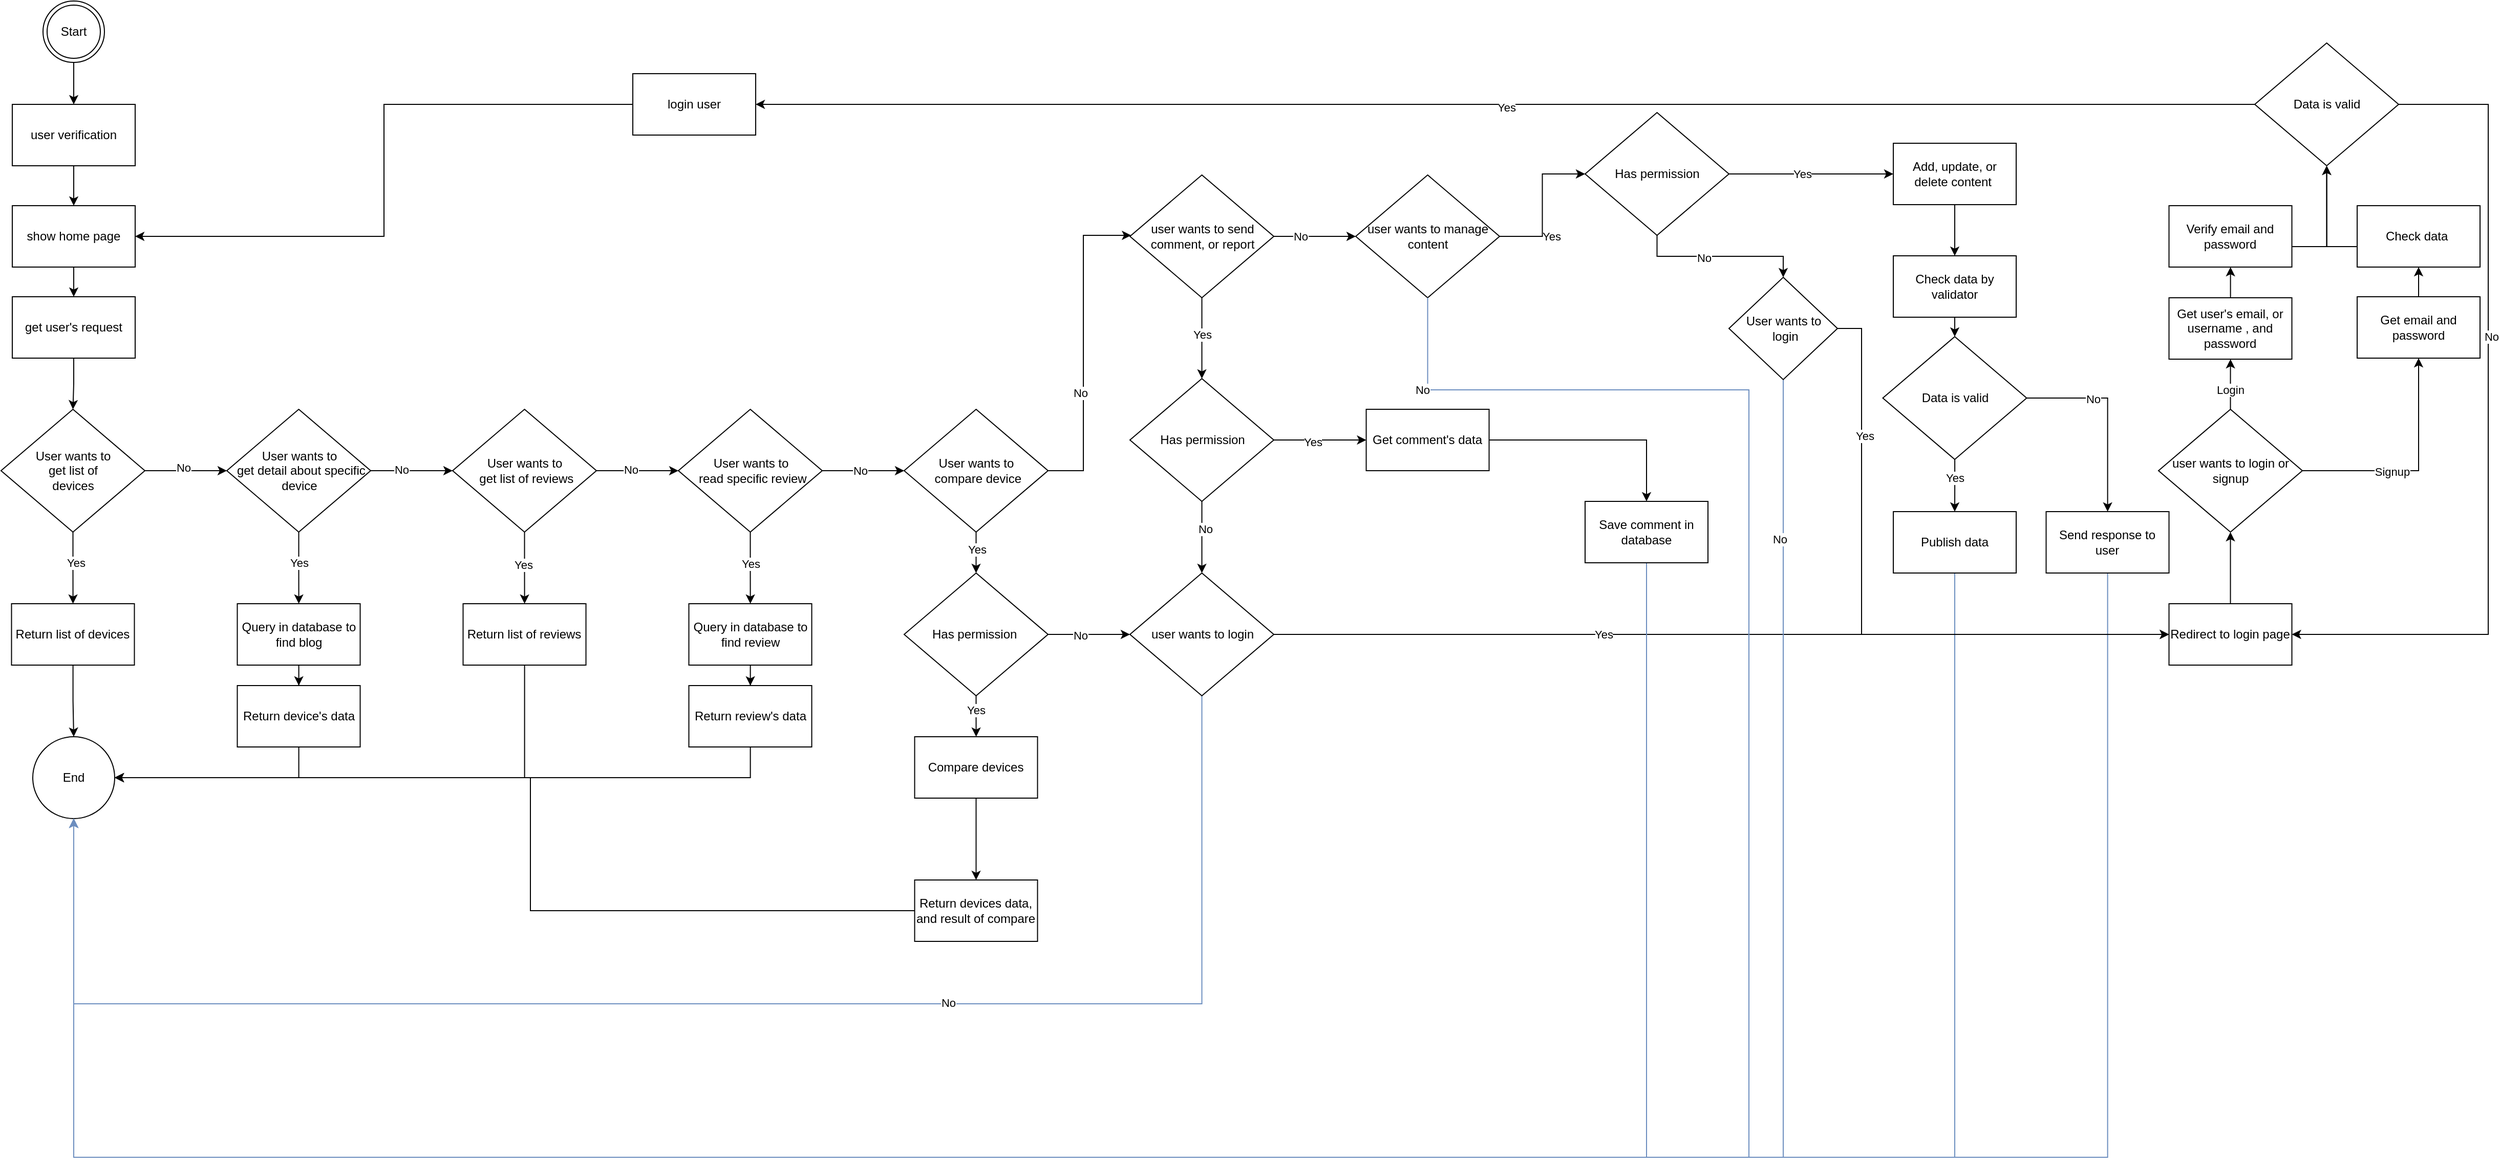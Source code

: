 <mxfile version="24.8.6">
  <diagram id="C5RBs43oDa-KdzZeNtuy" name="Page-1">
    <mxGraphModel dx="1313" dy="663" grid="1" gridSize="10" guides="1" tooltips="1" connect="1" arrows="1" fold="1" page="1" pageScale="1" pageWidth="827" pageHeight="1169" math="0" shadow="0">
      <root>
        <mxCell id="WIyWlLk6GJQsqaUBKTNV-0" />
        <mxCell id="WIyWlLk6GJQsqaUBKTNV-1" parent="WIyWlLk6GJQsqaUBKTNV-0" />
        <mxCell id="RUBS9IUcs-Wi7rJqknGV-4" value="" style="edgeStyle=orthogonalEdgeStyle;rounded=0;orthogonalLoop=1;jettySize=auto;html=1;" parent="WIyWlLk6GJQsqaUBKTNV-1" source="RUBS9IUcs-Wi7rJqknGV-2" target="RUBS9IUcs-Wi7rJqknGV-3" edge="1">
          <mxGeometry relative="1" as="geometry" />
        </mxCell>
        <mxCell id="RUBS9IUcs-Wi7rJqknGV-2" value="Start" style="ellipse;shape=doubleEllipse;html=1;dashed=0;whiteSpace=wrap;aspect=fixed;" parent="WIyWlLk6GJQsqaUBKTNV-1" vertex="1">
          <mxGeometry x="54" y="10" width="60" height="60" as="geometry" />
        </mxCell>
        <mxCell id="4fwQTI38E1IYwodKenYu-1" value="" style="edgeStyle=orthogonalEdgeStyle;rounded=0;orthogonalLoop=1;jettySize=auto;html=1;" parent="WIyWlLk6GJQsqaUBKTNV-1" source="RUBS9IUcs-Wi7rJqknGV-3" target="4fwQTI38E1IYwodKenYu-0" edge="1">
          <mxGeometry relative="1" as="geometry" />
        </mxCell>
        <mxCell id="RUBS9IUcs-Wi7rJqknGV-3" value="&lt;div style=&quot;text-align: left;&quot;&gt;&lt;span style=&quot;background-color: initial;&quot;&gt;user verification&lt;/span&gt;&lt;/div&gt;" style="whiteSpace=wrap;html=1;dashed=0;" parent="WIyWlLk6GJQsqaUBKTNV-1" vertex="1">
          <mxGeometry x="24" y="111" width="120" height="60" as="geometry" />
        </mxCell>
        <mxCell id="RUBS9IUcs-Wi7rJqknGV-20" value="" style="edgeStyle=orthogonalEdgeStyle;rounded=0;orthogonalLoop=1;jettySize=auto;html=1;" parent="WIyWlLk6GJQsqaUBKTNV-1" source="RUBS9IUcs-Wi7rJqknGV-7" target="RUBS9IUcs-Wi7rJqknGV-11" edge="1">
          <mxGeometry relative="1" as="geometry" />
        </mxCell>
        <mxCell id="RUBS9IUcs-Wi7rJqknGV-7" value="get user&#39;s request" style="whiteSpace=wrap;html=1;dashed=0;" parent="WIyWlLk6GJQsqaUBKTNV-1" vertex="1">
          <mxGeometry x="24" y="299" width="120" height="60" as="geometry" />
        </mxCell>
        <mxCell id="RUBS9IUcs-Wi7rJqknGV-15" value="" style="edgeStyle=orthogonalEdgeStyle;rounded=0;orthogonalLoop=1;jettySize=auto;html=1;" parent="WIyWlLk6GJQsqaUBKTNV-1" source="RUBS9IUcs-Wi7rJqknGV-11" target="RUBS9IUcs-Wi7rJqknGV-14" edge="1">
          <mxGeometry relative="1" as="geometry" />
        </mxCell>
        <mxCell id="RUBS9IUcs-Wi7rJqknGV-29" value="Yes" style="edgeLabel;html=1;align=center;verticalAlign=middle;resizable=0;points=[];" parent="RUBS9IUcs-Wi7rJqknGV-15" vertex="1" connectable="0">
          <mxGeometry x="-0.152" y="2" relative="1" as="geometry">
            <mxPoint as="offset" />
          </mxGeometry>
        </mxCell>
        <mxCell id="RUBS9IUcs-Wi7rJqknGV-36" value="" style="edgeStyle=orthogonalEdgeStyle;rounded=0;orthogonalLoop=1;jettySize=auto;html=1;" parent="WIyWlLk6GJQsqaUBKTNV-1" source="RUBS9IUcs-Wi7rJqknGV-11" target="RUBS9IUcs-Wi7rJqknGV-35" edge="1">
          <mxGeometry relative="1" as="geometry" />
        </mxCell>
        <mxCell id="RUBS9IUcs-Wi7rJqknGV-39" value="No" style="edgeLabel;html=1;align=center;verticalAlign=middle;resizable=0;points=[];" parent="RUBS9IUcs-Wi7rJqknGV-36" vertex="1" connectable="0">
          <mxGeometry x="-0.092" y="3" relative="1" as="geometry">
            <mxPoint x="1" as="offset" />
          </mxGeometry>
        </mxCell>
        <mxCell id="RUBS9IUcs-Wi7rJqknGV-11" value="&lt;font style=&quot;font-size: 12px;&quot;&gt;User wants&amp;nbsp;&lt;/font&gt;&lt;span style=&quot;background-color: initial;&quot;&gt;to&lt;/span&gt;&lt;div&gt;&lt;div&gt;&lt;font style=&quot;font-size: 12px;&quot;&gt;&amp;nbsp;get list of&amp;nbsp;&lt;/font&gt;&lt;/div&gt;&lt;div&gt;&lt;font style=&quot;font-size: 12px;&quot;&gt;devices&lt;/font&gt;&lt;/div&gt;&lt;/div&gt;" style="rhombus;whiteSpace=wrap;html=1;dashed=0;" parent="WIyWlLk6GJQsqaUBKTNV-1" vertex="1">
          <mxGeometry x="13" y="409" width="140.5" height="120" as="geometry" />
        </mxCell>
        <mxCell id="RUBS9IUcs-Wi7rJqknGV-22" value="" style="edgeStyle=orthogonalEdgeStyle;rounded=0;orthogonalLoop=1;jettySize=auto;html=1;" parent="WIyWlLk6GJQsqaUBKTNV-1" source="RUBS9IUcs-Wi7rJqknGV-14" target="RUBS9IUcs-Wi7rJqknGV-21" edge="1">
          <mxGeometry relative="1" as="geometry" />
        </mxCell>
        <mxCell id="RUBS9IUcs-Wi7rJqknGV-14" value="Return list of devices" style="whiteSpace=wrap;html=1;dashed=0;" parent="WIyWlLk6GJQsqaUBKTNV-1" vertex="1">
          <mxGeometry x="23.25" y="599" width="120" height="60" as="geometry" />
        </mxCell>
        <mxCell id="RUBS9IUcs-Wi7rJqknGV-21" value="End" style="ellipse;whiteSpace=wrap;html=1;fillStyle=auto;perimeterSpacing=0;" parent="WIyWlLk6GJQsqaUBKTNV-1" vertex="1">
          <mxGeometry x="44" y="729" width="80" height="80" as="geometry" />
        </mxCell>
        <mxCell id="RUBS9IUcs-Wi7rJqknGV-59" value="" style="edgeStyle=orthogonalEdgeStyle;rounded=0;orthogonalLoop=1;jettySize=auto;html=1;" parent="WIyWlLk6GJQsqaUBKTNV-1" source="RUBS9IUcs-Wi7rJqknGV-35" target="RUBS9IUcs-Wi7rJqknGV-58" edge="1">
          <mxGeometry relative="1" as="geometry" />
        </mxCell>
        <mxCell id="RUBS9IUcs-Wi7rJqknGV-60" value="Yes" style="edgeLabel;html=1;align=center;verticalAlign=middle;resizable=0;points=[];" parent="RUBS9IUcs-Wi7rJqknGV-59" vertex="1" connectable="0">
          <mxGeometry x="0.078" y="3" relative="1" as="geometry">
            <mxPoint x="-3" y="-8" as="offset" />
          </mxGeometry>
        </mxCell>
        <mxCell id="RUBS9IUcs-Wi7rJqknGV-104" value="" style="edgeStyle=orthogonalEdgeStyle;rounded=0;orthogonalLoop=1;jettySize=auto;html=1;" parent="WIyWlLk6GJQsqaUBKTNV-1" source="RUBS9IUcs-Wi7rJqknGV-35" target="RUBS9IUcs-Wi7rJqknGV-103" edge="1">
          <mxGeometry relative="1" as="geometry" />
        </mxCell>
        <mxCell id="RUBS9IUcs-Wi7rJqknGV-105" value="No" style="edgeLabel;html=1;align=center;verticalAlign=middle;resizable=0;points=[];" parent="RUBS9IUcs-Wi7rJqknGV-104" vertex="1" connectable="0">
          <mxGeometry x="-0.245" y="1" relative="1" as="geometry">
            <mxPoint as="offset" />
          </mxGeometry>
        </mxCell>
        <mxCell id="RUBS9IUcs-Wi7rJqknGV-35" value="&lt;font style=&quot;font-size: 12px;&quot;&gt;User wants&amp;nbsp;&lt;/font&gt;&lt;span style=&quot;background-color: initial;&quot;&gt;to&lt;/span&gt;&lt;div&gt;&lt;div&gt;&lt;font style=&quot;font-size: 12px;&quot;&gt;&amp;nbsp;get detail about specific device&lt;/font&gt;&lt;/div&gt;&lt;/div&gt;" style="rhombus;whiteSpace=wrap;html=1;dashed=0;" parent="WIyWlLk6GJQsqaUBKTNV-1" vertex="1">
          <mxGeometry x="233.5" y="409" width="140.5" height="120" as="geometry" />
        </mxCell>
        <mxCell id="RUBS9IUcs-Wi7rJqknGV-42" style="edgeStyle=orthogonalEdgeStyle;rounded=0;orthogonalLoop=1;jettySize=auto;html=1;entryX=1;entryY=0.5;entryDx=0;entryDy=0;" parent="WIyWlLk6GJQsqaUBKTNV-1" source="RUBS9IUcs-Wi7rJqknGV-40" target="RUBS9IUcs-Wi7rJqknGV-21" edge="1">
          <mxGeometry relative="1" as="geometry">
            <Array as="points">
              <mxPoint x="304.25" y="769" />
            </Array>
          </mxGeometry>
        </mxCell>
        <mxCell id="RUBS9IUcs-Wi7rJqknGV-40" value="Return device&#39;s data" style="whiteSpace=wrap;html=1;dashed=0;" parent="WIyWlLk6GJQsqaUBKTNV-1" vertex="1">
          <mxGeometry x="243.75" y="679" width="120" height="60" as="geometry" />
        </mxCell>
        <mxCell id="RUBS9IUcs-Wi7rJqknGV-61" value="" style="edgeStyle=orthogonalEdgeStyle;rounded=0;orthogonalLoop=1;jettySize=auto;html=1;" parent="WIyWlLk6GJQsqaUBKTNV-1" source="RUBS9IUcs-Wi7rJqknGV-58" target="RUBS9IUcs-Wi7rJqknGV-40" edge="1">
          <mxGeometry relative="1" as="geometry" />
        </mxCell>
        <mxCell id="RUBS9IUcs-Wi7rJqknGV-58" value="Query in database to find blog" style="whiteSpace=wrap;html=1;dashed=0;" parent="WIyWlLk6GJQsqaUBKTNV-1" vertex="1">
          <mxGeometry x="243.75" y="599" width="120" height="60" as="geometry" />
        </mxCell>
        <mxCell id="RUBS9IUcs-Wi7rJqknGV-109" value="" style="edgeStyle=orthogonalEdgeStyle;rounded=0;orthogonalLoop=1;jettySize=auto;html=1;" parent="WIyWlLk6GJQsqaUBKTNV-1" source="RUBS9IUcs-Wi7rJqknGV-103" target="RUBS9IUcs-Wi7rJqknGV-108" edge="1">
          <mxGeometry relative="1" as="geometry" />
        </mxCell>
        <mxCell id="RUBS9IUcs-Wi7rJqknGV-111" value="Yes" style="edgeLabel;html=1;align=center;verticalAlign=middle;resizable=0;points=[];" parent="RUBS9IUcs-Wi7rJqknGV-109" vertex="1" connectable="0">
          <mxGeometry x="-0.089" y="-2" relative="1" as="geometry">
            <mxPoint as="offset" />
          </mxGeometry>
        </mxCell>
        <mxCell id="RUBS9IUcs-Wi7rJqknGV-113" value="" style="edgeStyle=orthogonalEdgeStyle;rounded=0;orthogonalLoop=1;jettySize=auto;html=1;" parent="WIyWlLk6GJQsqaUBKTNV-1" source="RUBS9IUcs-Wi7rJqknGV-103" target="RUBS9IUcs-Wi7rJqknGV-112" edge="1">
          <mxGeometry relative="1" as="geometry" />
        </mxCell>
        <mxCell id="RUBS9IUcs-Wi7rJqknGV-120" value="No" style="edgeLabel;html=1;align=center;verticalAlign=middle;resizable=0;points=[];" parent="RUBS9IUcs-Wi7rJqknGV-113" vertex="1" connectable="0">
          <mxGeometry x="-0.166" y="1" relative="1" as="geometry">
            <mxPoint as="offset" />
          </mxGeometry>
        </mxCell>
        <mxCell id="RUBS9IUcs-Wi7rJqknGV-103" value="&lt;font style=&quot;font-size: 12px;&quot;&gt;User wants&amp;nbsp;&lt;/font&gt;&lt;span style=&quot;background-color: initial;&quot;&gt;to&lt;/span&gt;&lt;div&gt;&lt;div&gt;&lt;font style=&quot;font-size: 12px;&quot;&gt;&amp;nbsp;get list of reviews&lt;/font&gt;&lt;/div&gt;&lt;/div&gt;" style="rhombus;whiteSpace=wrap;html=1;dashed=0;" parent="WIyWlLk6GJQsqaUBKTNV-1" vertex="1">
          <mxGeometry x="454" y="409" width="140.5" height="120" as="geometry" />
        </mxCell>
        <mxCell id="RUBS9IUcs-Wi7rJqknGV-110" style="edgeStyle=orthogonalEdgeStyle;rounded=0;orthogonalLoop=1;jettySize=auto;html=1;entryX=1;entryY=0.5;entryDx=0;entryDy=0;" parent="WIyWlLk6GJQsqaUBKTNV-1" source="RUBS9IUcs-Wi7rJqknGV-108" target="RUBS9IUcs-Wi7rJqknGV-21" edge="1">
          <mxGeometry relative="1" as="geometry">
            <Array as="points">
              <mxPoint x="524" y="769" />
            </Array>
          </mxGeometry>
        </mxCell>
        <mxCell id="RUBS9IUcs-Wi7rJqknGV-108" value="Return list of reviews" style="whiteSpace=wrap;html=1;dashed=0;" parent="WIyWlLk6GJQsqaUBKTNV-1" vertex="1">
          <mxGeometry x="464.25" y="599" width="120" height="60" as="geometry" />
        </mxCell>
        <mxCell id="RUBS9IUcs-Wi7rJqknGV-115" value="" style="edgeStyle=orthogonalEdgeStyle;rounded=0;orthogonalLoop=1;jettySize=auto;html=1;" parent="WIyWlLk6GJQsqaUBKTNV-1" source="RUBS9IUcs-Wi7rJqknGV-112" target="RUBS9IUcs-Wi7rJqknGV-114" edge="1">
          <mxGeometry relative="1" as="geometry" />
        </mxCell>
        <mxCell id="RUBS9IUcs-Wi7rJqknGV-116" value="Yes" style="edgeLabel;html=1;align=center;verticalAlign=middle;resizable=0;points=[];" parent="RUBS9IUcs-Wi7rJqknGV-115" vertex="1" connectable="0">
          <mxGeometry x="-0.126" y="3" relative="1" as="geometry">
            <mxPoint x="-3" as="offset" />
          </mxGeometry>
        </mxCell>
        <mxCell id="BKmWenFuKRzlJbGweNQv-1" value="" style="edgeStyle=orthogonalEdgeStyle;rounded=0;orthogonalLoop=1;jettySize=auto;html=1;" edge="1" parent="WIyWlLk6GJQsqaUBKTNV-1" source="RUBS9IUcs-Wi7rJqknGV-112" target="BKmWenFuKRzlJbGweNQv-0">
          <mxGeometry relative="1" as="geometry" />
        </mxCell>
        <mxCell id="BKmWenFuKRzlJbGweNQv-2" value="No" style="edgeLabel;html=1;align=center;verticalAlign=middle;resizable=0;points=[];" vertex="1" connectable="0" parent="BKmWenFuKRzlJbGweNQv-1">
          <mxGeometry x="-0.085" relative="1" as="geometry">
            <mxPoint as="offset" />
          </mxGeometry>
        </mxCell>
        <mxCell id="RUBS9IUcs-Wi7rJqknGV-112" value="&lt;font style=&quot;font-size: 12px;&quot;&gt;User wants&amp;nbsp;&lt;/font&gt;&lt;span style=&quot;background-color: initial;&quot;&gt;to&lt;/span&gt;&lt;div&gt;&lt;div&gt;&lt;font style=&quot;font-size: 12px;&quot;&gt;&amp;nbsp;read specific review&lt;/font&gt;&lt;/div&gt;&lt;/div&gt;" style="rhombus;whiteSpace=wrap;html=1;dashed=0;" parent="WIyWlLk6GJQsqaUBKTNV-1" vertex="1">
          <mxGeometry x="674.5" y="409" width="140.5" height="120" as="geometry" />
        </mxCell>
        <mxCell id="RUBS9IUcs-Wi7rJqknGV-118" value="" style="edgeStyle=orthogonalEdgeStyle;rounded=0;orthogonalLoop=1;jettySize=auto;html=1;" parent="WIyWlLk6GJQsqaUBKTNV-1" source="RUBS9IUcs-Wi7rJqknGV-114" target="RUBS9IUcs-Wi7rJqknGV-117" edge="1">
          <mxGeometry relative="1" as="geometry" />
        </mxCell>
        <mxCell id="RUBS9IUcs-Wi7rJqknGV-114" value="Query in database to find review" style="whiteSpace=wrap;html=1;dashed=0;" parent="WIyWlLk6GJQsqaUBKTNV-1" vertex="1">
          <mxGeometry x="684.75" y="599" width="120" height="60" as="geometry" />
        </mxCell>
        <mxCell id="RUBS9IUcs-Wi7rJqknGV-119" style="edgeStyle=orthogonalEdgeStyle;rounded=0;orthogonalLoop=1;jettySize=auto;html=1;entryX=1;entryY=0.5;entryDx=0;entryDy=0;" parent="WIyWlLk6GJQsqaUBKTNV-1" source="RUBS9IUcs-Wi7rJqknGV-117" target="RUBS9IUcs-Wi7rJqknGV-21" edge="1">
          <mxGeometry relative="1" as="geometry">
            <Array as="points">
              <mxPoint x="745" y="769" />
            </Array>
          </mxGeometry>
        </mxCell>
        <mxCell id="RUBS9IUcs-Wi7rJqknGV-117" value="Return review&#39;s data" style="whiteSpace=wrap;html=1;dashed=0;" parent="WIyWlLk6GJQsqaUBKTNV-1" vertex="1">
          <mxGeometry x="684.75" y="679" width="120" height="60" as="geometry" />
        </mxCell>
        <mxCell id="4fwQTI38E1IYwodKenYu-2" value="" style="edgeStyle=orthogonalEdgeStyle;rounded=0;orthogonalLoop=1;jettySize=auto;html=1;" parent="WIyWlLk6GJQsqaUBKTNV-1" source="4fwQTI38E1IYwodKenYu-0" target="RUBS9IUcs-Wi7rJqknGV-7" edge="1">
          <mxGeometry relative="1" as="geometry" />
        </mxCell>
        <mxCell id="4fwQTI38E1IYwodKenYu-0" value="show home page" style="rounded=0;whiteSpace=wrap;html=1;" parent="WIyWlLk6GJQsqaUBKTNV-1" vertex="1">
          <mxGeometry x="24" y="210" width="120" height="60" as="geometry" />
        </mxCell>
        <mxCell id="BKmWenFuKRzlJbGweNQv-6" value="" style="edgeStyle=orthogonalEdgeStyle;rounded=0;orthogonalLoop=1;jettySize=auto;html=1;" edge="1" parent="WIyWlLk6GJQsqaUBKTNV-1" source="BKmWenFuKRzlJbGweNQv-0" target="BKmWenFuKRzlJbGweNQv-5">
          <mxGeometry relative="1" as="geometry" />
        </mxCell>
        <mxCell id="BKmWenFuKRzlJbGweNQv-7" value="Yes" style="edgeLabel;html=1;align=center;verticalAlign=middle;resizable=0;points=[];" vertex="1" connectable="0" parent="BKmWenFuKRzlJbGweNQv-6">
          <mxGeometry x="-0.17" y="-1" relative="1" as="geometry">
            <mxPoint x="1" as="offset" />
          </mxGeometry>
        </mxCell>
        <mxCell id="BKmWenFuKRzlJbGweNQv-56" value="" style="edgeStyle=orthogonalEdgeStyle;rounded=0;orthogonalLoop=1;jettySize=auto;html=1;" edge="1" parent="WIyWlLk6GJQsqaUBKTNV-1" source="BKmWenFuKRzlJbGweNQv-0" target="BKmWenFuKRzlJbGweNQv-55">
          <mxGeometry relative="1" as="geometry">
            <Array as="points">
              <mxPoint x="1070" y="469" />
              <mxPoint x="1070" y="239" />
            </Array>
          </mxGeometry>
        </mxCell>
        <mxCell id="BKmWenFuKRzlJbGweNQv-63" value="No" style="edgeLabel;html=1;align=center;verticalAlign=middle;resizable=0;points=[];" vertex="1" connectable="0" parent="BKmWenFuKRzlJbGweNQv-56">
          <mxGeometry x="-0.287" y="3" relative="1" as="geometry">
            <mxPoint as="offset" />
          </mxGeometry>
        </mxCell>
        <mxCell id="BKmWenFuKRzlJbGweNQv-0" value="&lt;font style=&quot;font-size: 12px;&quot;&gt;User wants&amp;nbsp;&lt;/font&gt;&lt;span style=&quot;background-color: initial;&quot;&gt;to&lt;/span&gt;&lt;div&gt;&lt;div&gt;&lt;font style=&quot;font-size: 12px;&quot;&gt;&amp;nbsp;compare device&lt;/font&gt;&lt;/div&gt;&lt;/div&gt;" style="rhombus;whiteSpace=wrap;html=1;dashed=0;" vertex="1" parent="WIyWlLk6GJQsqaUBKTNV-1">
          <mxGeometry x="895" y="409" width="140.5" height="120" as="geometry" />
        </mxCell>
        <mxCell id="BKmWenFuKRzlJbGweNQv-9" value="" style="edgeStyle=orthogonalEdgeStyle;rounded=0;orthogonalLoop=1;jettySize=auto;html=1;" edge="1" parent="WIyWlLk6GJQsqaUBKTNV-1" source="BKmWenFuKRzlJbGweNQv-5" target="BKmWenFuKRzlJbGweNQv-8">
          <mxGeometry relative="1" as="geometry" />
        </mxCell>
        <mxCell id="BKmWenFuKRzlJbGweNQv-10" value="Yes" style="edgeLabel;html=1;align=center;verticalAlign=middle;resizable=0;points=[];" vertex="1" connectable="0" parent="BKmWenFuKRzlJbGweNQv-9">
          <mxGeometry x="-0.325" y="-1" relative="1" as="geometry">
            <mxPoint as="offset" />
          </mxGeometry>
        </mxCell>
        <mxCell id="BKmWenFuKRzlJbGweNQv-15" value="" style="edgeStyle=orthogonalEdgeStyle;rounded=0;orthogonalLoop=1;jettySize=auto;html=1;" edge="1" parent="WIyWlLk6GJQsqaUBKTNV-1" source="BKmWenFuKRzlJbGweNQv-5" target="BKmWenFuKRzlJbGweNQv-14">
          <mxGeometry relative="1" as="geometry" />
        </mxCell>
        <mxCell id="BKmWenFuKRzlJbGweNQv-16" value="No" style="edgeLabel;html=1;align=center;verticalAlign=middle;resizable=0;points=[];" vertex="1" connectable="0" parent="BKmWenFuKRzlJbGweNQv-15">
          <mxGeometry x="-0.212" y="-1" relative="1" as="geometry">
            <mxPoint as="offset" />
          </mxGeometry>
        </mxCell>
        <mxCell id="BKmWenFuKRzlJbGweNQv-5" value="Has permission&amp;nbsp;" style="rhombus;whiteSpace=wrap;html=1;dashed=0;" vertex="1" parent="WIyWlLk6GJQsqaUBKTNV-1">
          <mxGeometry x="895" y="569" width="140.5" height="120" as="geometry" />
        </mxCell>
        <mxCell id="BKmWenFuKRzlJbGweNQv-12" value="" style="edgeStyle=orthogonalEdgeStyle;rounded=0;orthogonalLoop=1;jettySize=auto;html=1;" edge="1" parent="WIyWlLk6GJQsqaUBKTNV-1" source="BKmWenFuKRzlJbGweNQv-8" target="BKmWenFuKRzlJbGweNQv-11">
          <mxGeometry relative="1" as="geometry" />
        </mxCell>
        <mxCell id="BKmWenFuKRzlJbGweNQv-8" value="Compare devices" style="whiteSpace=wrap;html=1;dashed=0;" vertex="1" parent="WIyWlLk6GJQsqaUBKTNV-1">
          <mxGeometry x="905.25" y="729" width="120" height="60" as="geometry" />
        </mxCell>
        <mxCell id="BKmWenFuKRzlJbGweNQv-13" style="edgeStyle=orthogonalEdgeStyle;rounded=0;orthogonalLoop=1;jettySize=auto;html=1;entryX=1;entryY=0.5;entryDx=0;entryDy=0;" edge="1" parent="WIyWlLk6GJQsqaUBKTNV-1" source="BKmWenFuKRzlJbGweNQv-11" target="RUBS9IUcs-Wi7rJqknGV-21">
          <mxGeometry relative="1" as="geometry">
            <Array as="points">
              <mxPoint x="530" y="899" />
              <mxPoint x="530" y="769" />
            </Array>
          </mxGeometry>
        </mxCell>
        <mxCell id="BKmWenFuKRzlJbGweNQv-11" value="Return devices data, and result of compare" style="whiteSpace=wrap;html=1;dashed=0;" vertex="1" parent="WIyWlLk6GJQsqaUBKTNV-1">
          <mxGeometry x="905.25" y="869" width="120" height="60" as="geometry" />
        </mxCell>
        <mxCell id="BKmWenFuKRzlJbGweNQv-18" value="" style="edgeStyle=orthogonalEdgeStyle;rounded=0;orthogonalLoop=1;jettySize=auto;html=1;" edge="1" parent="WIyWlLk6GJQsqaUBKTNV-1" source="BKmWenFuKRzlJbGweNQv-14" target="BKmWenFuKRzlJbGweNQv-17">
          <mxGeometry relative="1" as="geometry" />
        </mxCell>
        <mxCell id="BKmWenFuKRzlJbGweNQv-19" value="Yes" style="edgeLabel;html=1;align=center;verticalAlign=middle;resizable=0;points=[];" vertex="1" connectable="0" parent="BKmWenFuKRzlJbGweNQv-18">
          <mxGeometry x="-0.263" relative="1" as="geometry">
            <mxPoint as="offset" />
          </mxGeometry>
        </mxCell>
        <mxCell id="BKmWenFuKRzlJbGweNQv-32" value="" style="edgeStyle=orthogonalEdgeStyle;rounded=0;orthogonalLoop=1;jettySize=auto;html=1;entryX=0.5;entryY=1;entryDx=0;entryDy=0;fillColor=#dae8fc;strokeColor=#6c8ebf;" edge="1" parent="WIyWlLk6GJQsqaUBKTNV-1" source="BKmWenFuKRzlJbGweNQv-14" target="RUBS9IUcs-Wi7rJqknGV-21">
          <mxGeometry relative="1" as="geometry">
            <mxPoint x="1185.75" y="769" as="targetPoint" />
            <Array as="points">
              <mxPoint x="1186" y="990" />
              <mxPoint x="84" y="990" />
            </Array>
          </mxGeometry>
        </mxCell>
        <mxCell id="BKmWenFuKRzlJbGweNQv-33" value="No" style="edgeLabel;html=1;align=center;verticalAlign=middle;resizable=0;points=[];" vertex="1" connectable="0" parent="BKmWenFuKRzlJbGweNQv-32">
          <mxGeometry x="-0.307" y="-1" relative="1" as="geometry">
            <mxPoint as="offset" />
          </mxGeometry>
        </mxCell>
        <mxCell id="BKmWenFuKRzlJbGweNQv-14" value="user wants to login" style="rhombus;whiteSpace=wrap;html=1;dashed=0;" vertex="1" parent="WIyWlLk6GJQsqaUBKTNV-1">
          <mxGeometry x="1115.5" y="569" width="140.5" height="120" as="geometry" />
        </mxCell>
        <mxCell id="BKmWenFuKRzlJbGweNQv-23" value="" style="edgeStyle=orthogonalEdgeStyle;rounded=0;orthogonalLoop=1;jettySize=auto;html=1;entryX=0.5;entryY=1;entryDx=0;entryDy=0;" edge="1" parent="WIyWlLk6GJQsqaUBKTNV-1" source="BKmWenFuKRzlJbGweNQv-17" target="BKmWenFuKRzlJbGweNQv-22">
          <mxGeometry relative="1" as="geometry" />
        </mxCell>
        <mxCell id="BKmWenFuKRzlJbGweNQv-17" value="Redirect to login page" style="whiteSpace=wrap;html=1;dashed=0;" vertex="1" parent="WIyWlLk6GJQsqaUBKTNV-1">
          <mxGeometry x="2130.25" y="599" width="120" height="60" as="geometry" />
        </mxCell>
        <mxCell id="BKmWenFuKRzlJbGweNQv-25" value="" style="edgeStyle=orthogonalEdgeStyle;rounded=0;orthogonalLoop=1;jettySize=auto;html=1;" edge="1" parent="WIyWlLk6GJQsqaUBKTNV-1" source="BKmWenFuKRzlJbGweNQv-22" target="BKmWenFuKRzlJbGweNQv-24">
          <mxGeometry relative="1" as="geometry" />
        </mxCell>
        <mxCell id="BKmWenFuKRzlJbGweNQv-26" value="Login" style="edgeLabel;html=1;align=center;verticalAlign=middle;resizable=0;points=[];" vertex="1" connectable="0" parent="BKmWenFuKRzlJbGweNQv-25">
          <mxGeometry x="-0.185" y="1" relative="1" as="geometry">
            <mxPoint y="1" as="offset" />
          </mxGeometry>
        </mxCell>
        <mxCell id="BKmWenFuKRzlJbGweNQv-37" value="" style="edgeStyle=orthogonalEdgeStyle;rounded=0;orthogonalLoop=1;jettySize=auto;html=1;" edge="1" parent="WIyWlLk6GJQsqaUBKTNV-1" source="BKmWenFuKRzlJbGweNQv-22" target="BKmWenFuKRzlJbGweNQv-36">
          <mxGeometry relative="1" as="geometry" />
        </mxCell>
        <mxCell id="BKmWenFuKRzlJbGweNQv-38" value="Signup" style="edgeLabel;html=1;align=center;verticalAlign=middle;resizable=0;points=[];" vertex="1" connectable="0" parent="BKmWenFuKRzlJbGweNQv-37">
          <mxGeometry x="-0.221" y="-1" relative="1" as="geometry">
            <mxPoint as="offset" />
          </mxGeometry>
        </mxCell>
        <mxCell id="BKmWenFuKRzlJbGweNQv-22" value="user wants to login or signup" style="rhombus;whiteSpace=wrap;html=1;dashed=0;" vertex="1" parent="WIyWlLk6GJQsqaUBKTNV-1">
          <mxGeometry x="2120" y="409" width="140.5" height="120" as="geometry" />
        </mxCell>
        <mxCell id="BKmWenFuKRzlJbGweNQv-35" value="" style="edgeStyle=orthogonalEdgeStyle;rounded=0;orthogonalLoop=1;jettySize=auto;html=1;" edge="1" parent="WIyWlLk6GJQsqaUBKTNV-1" source="BKmWenFuKRzlJbGweNQv-24" target="BKmWenFuKRzlJbGweNQv-34">
          <mxGeometry relative="1" as="geometry" />
        </mxCell>
        <mxCell id="BKmWenFuKRzlJbGweNQv-24" value="Get user&#39;s email, or username , and password" style="whiteSpace=wrap;html=1;dashed=0;" vertex="1" parent="WIyWlLk6GJQsqaUBKTNV-1">
          <mxGeometry x="2130.25" y="300" width="120" height="60" as="geometry" />
        </mxCell>
        <mxCell id="BKmWenFuKRzlJbGweNQv-29" style="edgeStyle=orthogonalEdgeStyle;rounded=0;orthogonalLoop=1;jettySize=auto;html=1;entryX=1;entryY=0.5;entryDx=0;entryDy=0;" edge="1" parent="WIyWlLk6GJQsqaUBKTNV-1" source="BKmWenFuKRzlJbGweNQv-27" target="4fwQTI38E1IYwodKenYu-0">
          <mxGeometry relative="1" as="geometry" />
        </mxCell>
        <mxCell id="BKmWenFuKRzlJbGweNQv-27" value="login user" style="whiteSpace=wrap;html=1;dashed=0;" vertex="1" parent="WIyWlLk6GJQsqaUBKTNV-1">
          <mxGeometry x="630" y="81" width="120" height="60" as="geometry" />
        </mxCell>
        <mxCell id="BKmWenFuKRzlJbGweNQv-52" style="edgeStyle=orthogonalEdgeStyle;rounded=0;orthogonalLoop=1;jettySize=auto;html=1;entryX=0.5;entryY=1;entryDx=0;entryDy=0;" edge="1" parent="WIyWlLk6GJQsqaUBKTNV-1" source="BKmWenFuKRzlJbGweNQv-34" target="BKmWenFuKRzlJbGweNQv-44">
          <mxGeometry relative="1" as="geometry">
            <Array as="points">
              <mxPoint x="2284" y="250" />
            </Array>
          </mxGeometry>
        </mxCell>
        <mxCell id="BKmWenFuKRzlJbGweNQv-34" value="Verify email and password" style="whiteSpace=wrap;html=1;dashed=0;" vertex="1" parent="WIyWlLk6GJQsqaUBKTNV-1">
          <mxGeometry x="2130.25" y="210" width="120" height="60" as="geometry" />
        </mxCell>
        <mxCell id="BKmWenFuKRzlJbGweNQv-40" value="" style="edgeStyle=orthogonalEdgeStyle;rounded=0;orthogonalLoop=1;jettySize=auto;html=1;" edge="1" parent="WIyWlLk6GJQsqaUBKTNV-1" source="BKmWenFuKRzlJbGweNQv-36" target="BKmWenFuKRzlJbGweNQv-39">
          <mxGeometry relative="1" as="geometry" />
        </mxCell>
        <mxCell id="BKmWenFuKRzlJbGweNQv-36" value="Get email and password" style="whiteSpace=wrap;html=1;dashed=0;" vertex="1" parent="WIyWlLk6GJQsqaUBKTNV-1">
          <mxGeometry x="2314" y="299" width="120" height="60" as="geometry" />
        </mxCell>
        <mxCell id="BKmWenFuKRzlJbGweNQv-51" style="edgeStyle=orthogonalEdgeStyle;rounded=0;orthogonalLoop=1;jettySize=auto;html=1;entryX=0.5;entryY=1;entryDx=0;entryDy=0;" edge="1" parent="WIyWlLk6GJQsqaUBKTNV-1" source="BKmWenFuKRzlJbGweNQv-39" target="BKmWenFuKRzlJbGweNQv-44">
          <mxGeometry relative="1" as="geometry">
            <mxPoint x="2284" y="180" as="targetPoint" />
            <Array as="points">
              <mxPoint x="2284" y="250" />
            </Array>
          </mxGeometry>
        </mxCell>
        <mxCell id="BKmWenFuKRzlJbGweNQv-39" value="Check data&amp;nbsp;" style="whiteSpace=wrap;html=1;dashed=0;" vertex="1" parent="WIyWlLk6GJQsqaUBKTNV-1">
          <mxGeometry x="2314" y="210" width="120" height="60" as="geometry" />
        </mxCell>
        <mxCell id="BKmWenFuKRzlJbGweNQv-47" style="edgeStyle=orthogonalEdgeStyle;rounded=0;orthogonalLoop=1;jettySize=auto;html=1;entryX=1;entryY=0.5;entryDx=0;entryDy=0;" edge="1" parent="WIyWlLk6GJQsqaUBKTNV-1" source="BKmWenFuKRzlJbGweNQv-44" target="BKmWenFuKRzlJbGweNQv-27">
          <mxGeometry relative="1" as="geometry" />
        </mxCell>
        <mxCell id="BKmWenFuKRzlJbGweNQv-48" value="Yes" style="edgeLabel;html=1;align=center;verticalAlign=middle;resizable=0;points=[];" vertex="1" connectable="0" parent="BKmWenFuKRzlJbGweNQv-47">
          <mxGeometry x="-0.001" y="3" relative="1" as="geometry">
            <mxPoint as="offset" />
          </mxGeometry>
        </mxCell>
        <mxCell id="BKmWenFuKRzlJbGweNQv-53" style="edgeStyle=orthogonalEdgeStyle;rounded=0;orthogonalLoop=1;jettySize=auto;html=1;entryX=1;entryY=0.5;entryDx=0;entryDy=0;" edge="1" parent="WIyWlLk6GJQsqaUBKTNV-1" source="BKmWenFuKRzlJbGweNQv-44" target="BKmWenFuKRzlJbGweNQv-17">
          <mxGeometry relative="1" as="geometry">
            <Array as="points">
              <mxPoint x="2442" y="111" />
              <mxPoint x="2442" y="629" />
            </Array>
          </mxGeometry>
        </mxCell>
        <mxCell id="BKmWenFuKRzlJbGweNQv-54" value="No" style="edgeLabel;html=1;align=center;verticalAlign=middle;resizable=0;points=[];" vertex="1" connectable="0" parent="BKmWenFuKRzlJbGweNQv-53">
          <mxGeometry x="-0.211" y="3" relative="1" as="geometry">
            <mxPoint as="offset" />
          </mxGeometry>
        </mxCell>
        <mxCell id="BKmWenFuKRzlJbGweNQv-44" value="Data is valid" style="rhombus;whiteSpace=wrap;html=1;dashed=0;" vertex="1" parent="WIyWlLk6GJQsqaUBKTNV-1">
          <mxGeometry x="2214" y="51" width="140.5" height="120" as="geometry" />
        </mxCell>
        <mxCell id="BKmWenFuKRzlJbGweNQv-67" value="" style="edgeStyle=orthogonalEdgeStyle;rounded=0;orthogonalLoop=1;jettySize=auto;html=1;" edge="1" parent="WIyWlLk6GJQsqaUBKTNV-1" source="BKmWenFuKRzlJbGweNQv-55" target="BKmWenFuKRzlJbGweNQv-66">
          <mxGeometry relative="1" as="geometry" />
        </mxCell>
        <mxCell id="BKmWenFuKRzlJbGweNQv-68" value="Yes" style="edgeLabel;html=1;align=center;verticalAlign=middle;resizable=0;points=[];" vertex="1" connectable="0" parent="BKmWenFuKRzlJbGweNQv-67">
          <mxGeometry x="-0.079" relative="1" as="geometry">
            <mxPoint y="-1" as="offset" />
          </mxGeometry>
        </mxCell>
        <mxCell id="BKmWenFuKRzlJbGweNQv-78" value="" style="edgeStyle=orthogonalEdgeStyle;rounded=0;orthogonalLoop=1;jettySize=auto;html=1;" edge="1" parent="WIyWlLk6GJQsqaUBKTNV-1" source="BKmWenFuKRzlJbGweNQv-55" target="BKmWenFuKRzlJbGweNQv-77">
          <mxGeometry relative="1" as="geometry" />
        </mxCell>
        <mxCell id="BKmWenFuKRzlJbGweNQv-79" value="No" style="edgeLabel;html=1;align=center;verticalAlign=middle;resizable=0;points=[];" vertex="1" connectable="0" parent="BKmWenFuKRzlJbGweNQv-78">
          <mxGeometry x="-0.36" relative="1" as="geometry">
            <mxPoint as="offset" />
          </mxGeometry>
        </mxCell>
        <mxCell id="BKmWenFuKRzlJbGweNQv-55" value="user wants to send comment, or report" style="rhombus;whiteSpace=wrap;html=1;dashed=0;" vertex="1" parent="WIyWlLk6GJQsqaUBKTNV-1">
          <mxGeometry x="1115.5" y="180" width="140.5" height="120" as="geometry" />
        </mxCell>
        <mxCell id="BKmWenFuKRzlJbGweNQv-69" style="edgeStyle=orthogonalEdgeStyle;rounded=0;orthogonalLoop=1;jettySize=auto;html=1;entryX=0.5;entryY=0;entryDx=0;entryDy=0;" edge="1" parent="WIyWlLk6GJQsqaUBKTNV-1" source="BKmWenFuKRzlJbGweNQv-66" target="BKmWenFuKRzlJbGweNQv-14">
          <mxGeometry relative="1" as="geometry" />
        </mxCell>
        <mxCell id="BKmWenFuKRzlJbGweNQv-70" value="No" style="edgeLabel;html=1;align=center;verticalAlign=middle;resizable=0;points=[];" vertex="1" connectable="0" parent="BKmWenFuKRzlJbGweNQv-69">
          <mxGeometry x="-0.239" y="3" relative="1" as="geometry">
            <mxPoint as="offset" />
          </mxGeometry>
        </mxCell>
        <mxCell id="BKmWenFuKRzlJbGweNQv-72" value="" style="edgeStyle=orthogonalEdgeStyle;rounded=0;orthogonalLoop=1;jettySize=auto;html=1;" edge="1" parent="WIyWlLk6GJQsqaUBKTNV-1" source="BKmWenFuKRzlJbGweNQv-66" target="BKmWenFuKRzlJbGweNQv-71">
          <mxGeometry relative="1" as="geometry" />
        </mxCell>
        <mxCell id="BKmWenFuKRzlJbGweNQv-75" value="Yes" style="edgeLabel;html=1;align=center;verticalAlign=middle;resizable=0;points=[];" vertex="1" connectable="0" parent="BKmWenFuKRzlJbGweNQv-72">
          <mxGeometry x="-0.164" y="-2" relative="1" as="geometry">
            <mxPoint as="offset" />
          </mxGeometry>
        </mxCell>
        <mxCell id="BKmWenFuKRzlJbGweNQv-66" value="Has permission" style="rhombus;whiteSpace=wrap;html=1;dashed=0;" vertex="1" parent="WIyWlLk6GJQsqaUBKTNV-1">
          <mxGeometry x="1115.5" y="379" width="140.5" height="120" as="geometry" />
        </mxCell>
        <mxCell id="BKmWenFuKRzlJbGweNQv-74" value="" style="edgeStyle=orthogonalEdgeStyle;rounded=0;orthogonalLoop=1;jettySize=auto;html=1;" edge="1" parent="WIyWlLk6GJQsqaUBKTNV-1" source="BKmWenFuKRzlJbGweNQv-71" target="BKmWenFuKRzlJbGweNQv-73">
          <mxGeometry relative="1" as="geometry" />
        </mxCell>
        <mxCell id="BKmWenFuKRzlJbGweNQv-71" value="Get comment&#39;s data" style="whiteSpace=wrap;html=1;dashed=0;" vertex="1" parent="WIyWlLk6GJQsqaUBKTNV-1">
          <mxGeometry x="1346.25" y="409" width="120" height="60" as="geometry" />
        </mxCell>
        <mxCell id="BKmWenFuKRzlJbGweNQv-76" style="edgeStyle=orthogonalEdgeStyle;rounded=0;orthogonalLoop=1;jettySize=auto;html=1;entryX=0.5;entryY=1;entryDx=0;entryDy=0;strokeWidth=1;fillColor=#dae8fc;strokeColor=#6c8ebf;" edge="1" parent="WIyWlLk6GJQsqaUBKTNV-1" source="BKmWenFuKRzlJbGweNQv-73" target="RUBS9IUcs-Wi7rJqknGV-21">
          <mxGeometry relative="1" as="geometry">
            <mxPoint x="380" y="1040" as="targetPoint" />
            <Array as="points">
              <mxPoint x="1620" y="1140" />
              <mxPoint x="84" y="1140" />
            </Array>
          </mxGeometry>
        </mxCell>
        <mxCell id="BKmWenFuKRzlJbGweNQv-73" value="Save comment in database" style="whiteSpace=wrap;html=1;dashed=0;" vertex="1" parent="WIyWlLk6GJQsqaUBKTNV-1">
          <mxGeometry x="1560" y="499" width="120" height="60" as="geometry" />
        </mxCell>
        <mxCell id="BKmWenFuKRzlJbGweNQv-91" style="edgeStyle=orthogonalEdgeStyle;rounded=0;orthogonalLoop=1;jettySize=auto;html=1;entryX=0.5;entryY=1;entryDx=0;entryDy=0;fillColor=#dae8fc;strokeColor=#6c8ebf;exitX=0.5;exitY=1;exitDx=0;exitDy=0;" edge="1" parent="WIyWlLk6GJQsqaUBKTNV-1" source="BKmWenFuKRzlJbGweNQv-114" target="RUBS9IUcs-Wi7rJqknGV-21">
          <mxGeometry relative="1" as="geometry">
            <Array as="points">
              <mxPoint x="1754" y="1140" />
              <mxPoint x="84" y="1140" />
            </Array>
          </mxGeometry>
        </mxCell>
        <mxCell id="BKmWenFuKRzlJbGweNQv-118" value="No" style="edgeLabel;html=1;align=center;verticalAlign=middle;resizable=0;points=[];" vertex="1" connectable="0" parent="BKmWenFuKRzlJbGweNQv-91">
          <mxGeometry x="-0.887" y="-3" relative="1" as="geometry">
            <mxPoint x="-1" as="offset" />
          </mxGeometry>
        </mxCell>
        <mxCell id="BKmWenFuKRzlJbGweNQv-96" value="" style="edgeStyle=orthogonalEdgeStyle;rounded=0;orthogonalLoop=1;jettySize=auto;html=1;" edge="1" parent="WIyWlLk6GJQsqaUBKTNV-1" source="BKmWenFuKRzlJbGweNQv-77" target="BKmWenFuKRzlJbGweNQv-95">
          <mxGeometry relative="1" as="geometry" />
        </mxCell>
        <mxCell id="BKmWenFuKRzlJbGweNQv-97" value="Yes" style="edgeLabel;html=1;align=center;verticalAlign=middle;resizable=0;points=[];" vertex="1" connectable="0" parent="BKmWenFuKRzlJbGweNQv-96">
          <mxGeometry x="-0.48" relative="1" as="geometry">
            <mxPoint x="13" as="offset" />
          </mxGeometry>
        </mxCell>
        <mxCell id="BKmWenFuKRzlJbGweNQv-77" value="user wants to manage content" style="rhombus;whiteSpace=wrap;html=1;dashed=0;" vertex="1" parent="WIyWlLk6GJQsqaUBKTNV-1">
          <mxGeometry x="1336" y="180" width="140.5" height="120" as="geometry" />
        </mxCell>
        <mxCell id="BKmWenFuKRzlJbGweNQv-99" value="" style="edgeStyle=orthogonalEdgeStyle;rounded=0;orthogonalLoop=1;jettySize=auto;html=1;" edge="1" parent="WIyWlLk6GJQsqaUBKTNV-1" source="BKmWenFuKRzlJbGweNQv-95" target="BKmWenFuKRzlJbGweNQv-98">
          <mxGeometry relative="1" as="geometry" />
        </mxCell>
        <mxCell id="BKmWenFuKRzlJbGweNQv-100" value="Yes" style="edgeLabel;html=1;align=center;verticalAlign=middle;resizable=0;points=[];" vertex="1" connectable="0" parent="BKmWenFuKRzlJbGweNQv-99">
          <mxGeometry x="-0.112" relative="1" as="geometry">
            <mxPoint as="offset" />
          </mxGeometry>
        </mxCell>
        <mxCell id="BKmWenFuKRzlJbGweNQv-115" value="" style="edgeStyle=orthogonalEdgeStyle;rounded=0;orthogonalLoop=1;jettySize=auto;html=1;" edge="1" parent="WIyWlLk6GJQsqaUBKTNV-1" source="BKmWenFuKRzlJbGweNQv-95" target="BKmWenFuKRzlJbGweNQv-114">
          <mxGeometry relative="1" as="geometry" />
        </mxCell>
        <mxCell id="BKmWenFuKRzlJbGweNQv-119" value="No" style="edgeLabel;html=1;align=center;verticalAlign=middle;resizable=0;points=[];" vertex="1" connectable="0" parent="BKmWenFuKRzlJbGweNQv-115">
          <mxGeometry x="-0.203" y="-1" relative="1" as="geometry">
            <mxPoint as="offset" />
          </mxGeometry>
        </mxCell>
        <mxCell id="BKmWenFuKRzlJbGweNQv-95" value="Has permission" style="rhombus;whiteSpace=wrap;html=1;dashed=0;" vertex="1" parent="WIyWlLk6GJQsqaUBKTNV-1">
          <mxGeometry x="1560" y="119" width="140.5" height="120" as="geometry" />
        </mxCell>
        <mxCell id="BKmWenFuKRzlJbGweNQv-102" value="" style="edgeStyle=orthogonalEdgeStyle;rounded=0;orthogonalLoop=1;jettySize=auto;html=1;" edge="1" parent="WIyWlLk6GJQsqaUBKTNV-1" source="BKmWenFuKRzlJbGweNQv-98" target="BKmWenFuKRzlJbGweNQv-101">
          <mxGeometry relative="1" as="geometry" />
        </mxCell>
        <mxCell id="BKmWenFuKRzlJbGweNQv-98" value="Add, update, or delete content&amp;nbsp;" style="whiteSpace=wrap;html=1;dashed=0;" vertex="1" parent="WIyWlLk6GJQsqaUBKTNV-1">
          <mxGeometry x="1861" y="149" width="120" height="60" as="geometry" />
        </mxCell>
        <mxCell id="BKmWenFuKRzlJbGweNQv-104" style="edgeStyle=orthogonalEdgeStyle;rounded=0;orthogonalLoop=1;jettySize=auto;html=1;exitX=0.5;exitY=1;exitDx=0;exitDy=0;entryX=0.5;entryY=0;entryDx=0;entryDy=0;" edge="1" parent="WIyWlLk6GJQsqaUBKTNV-1" source="BKmWenFuKRzlJbGweNQv-101" target="BKmWenFuKRzlJbGweNQv-103">
          <mxGeometry relative="1" as="geometry" />
        </mxCell>
        <mxCell id="BKmWenFuKRzlJbGweNQv-101" value="Check data by validator" style="whiteSpace=wrap;html=1;dashed=0;" vertex="1" parent="WIyWlLk6GJQsqaUBKTNV-1">
          <mxGeometry x="1861" y="259" width="120" height="60" as="geometry" />
        </mxCell>
        <mxCell id="BKmWenFuKRzlJbGweNQv-106" value="" style="edgeStyle=orthogonalEdgeStyle;rounded=0;orthogonalLoop=1;jettySize=auto;html=1;" edge="1" parent="WIyWlLk6GJQsqaUBKTNV-1" source="BKmWenFuKRzlJbGweNQv-103" target="BKmWenFuKRzlJbGweNQv-105">
          <mxGeometry relative="1" as="geometry" />
        </mxCell>
        <mxCell id="BKmWenFuKRzlJbGweNQv-107" value="No" style="edgeLabel;html=1;align=center;verticalAlign=middle;resizable=0;points=[];" vertex="1" connectable="0" parent="BKmWenFuKRzlJbGweNQv-106">
          <mxGeometry x="-0.325" y="-1" relative="1" as="geometry">
            <mxPoint as="offset" />
          </mxGeometry>
        </mxCell>
        <mxCell id="BKmWenFuKRzlJbGweNQv-109" value="" style="edgeStyle=orthogonalEdgeStyle;rounded=0;orthogonalLoop=1;jettySize=auto;html=1;" edge="1" parent="WIyWlLk6GJQsqaUBKTNV-1" source="BKmWenFuKRzlJbGweNQv-103" target="BKmWenFuKRzlJbGweNQv-108">
          <mxGeometry relative="1" as="geometry" />
        </mxCell>
        <mxCell id="BKmWenFuKRzlJbGweNQv-111" value="Yes" style="edgeLabel;html=1;align=center;verticalAlign=middle;resizable=0;points=[];" vertex="1" connectable="0" parent="BKmWenFuKRzlJbGweNQv-109">
          <mxGeometry x="-0.295" relative="1" as="geometry">
            <mxPoint as="offset" />
          </mxGeometry>
        </mxCell>
        <mxCell id="BKmWenFuKRzlJbGweNQv-103" value="Data is valid" style="rhombus;whiteSpace=wrap;html=1;dashed=0;" vertex="1" parent="WIyWlLk6GJQsqaUBKTNV-1">
          <mxGeometry x="1850.75" y="338" width="140.5" height="120" as="geometry" />
        </mxCell>
        <mxCell id="BKmWenFuKRzlJbGweNQv-113" style="edgeStyle=orthogonalEdgeStyle;rounded=0;orthogonalLoop=1;jettySize=auto;html=1;entryX=0.5;entryY=1;entryDx=0;entryDy=0;fillColor=#dae8fc;strokeColor=#6c8ebf;" edge="1" parent="WIyWlLk6GJQsqaUBKTNV-1" source="BKmWenFuKRzlJbGweNQv-105" target="RUBS9IUcs-Wi7rJqknGV-21">
          <mxGeometry relative="1" as="geometry">
            <Array as="points">
              <mxPoint x="2070" y="1140" />
              <mxPoint x="84" y="1140" />
            </Array>
          </mxGeometry>
        </mxCell>
        <mxCell id="BKmWenFuKRzlJbGweNQv-105" value="Send response to user" style="whiteSpace=wrap;html=1;dashed=0;" vertex="1" parent="WIyWlLk6GJQsqaUBKTNV-1">
          <mxGeometry x="2010.25" y="509" width="120" height="60" as="geometry" />
        </mxCell>
        <mxCell id="BKmWenFuKRzlJbGweNQv-112" style="edgeStyle=orthogonalEdgeStyle;rounded=0;orthogonalLoop=1;jettySize=auto;html=1;entryX=0.5;entryY=1;entryDx=0;entryDy=0;fillColor=#dae8fc;strokeColor=#6c8ebf;" edge="1" parent="WIyWlLk6GJQsqaUBKTNV-1" source="BKmWenFuKRzlJbGweNQv-108" target="RUBS9IUcs-Wi7rJqknGV-21">
          <mxGeometry relative="1" as="geometry">
            <Array as="points">
              <mxPoint x="1921" y="1140" />
              <mxPoint x="84" y="1140" />
            </Array>
          </mxGeometry>
        </mxCell>
        <mxCell id="BKmWenFuKRzlJbGweNQv-108" value="Publish data" style="whiteSpace=wrap;html=1;dashed=0;" vertex="1" parent="WIyWlLk6GJQsqaUBKTNV-1">
          <mxGeometry x="1861" y="509" width="120" height="60" as="geometry" />
        </mxCell>
        <mxCell id="BKmWenFuKRzlJbGweNQv-116" value="" style="edgeStyle=orthogonalEdgeStyle;rounded=0;orthogonalLoop=1;jettySize=auto;html=1;entryX=0.5;entryY=1;entryDx=0;entryDy=0;fillColor=#dae8fc;strokeColor=#6c8ebf;" edge="1" parent="WIyWlLk6GJQsqaUBKTNV-1" source="BKmWenFuKRzlJbGweNQv-77" target="RUBS9IUcs-Wi7rJqknGV-21">
          <mxGeometry relative="1" as="geometry">
            <mxPoint x="1406" y="300" as="sourcePoint" />
            <mxPoint x="84" y="809" as="targetPoint" />
            <Array as="points">
              <mxPoint x="1406" y="390" />
              <mxPoint x="1720" y="390" />
              <mxPoint x="1720" y="1140" />
              <mxPoint x="84" y="1140" />
            </Array>
          </mxGeometry>
        </mxCell>
        <mxCell id="BKmWenFuKRzlJbGweNQv-117" value="No" style="edgeLabel;html=1;align=center;verticalAlign=middle;resizable=0;points=[];" vertex="1" connectable="0" parent="BKmWenFuKRzlJbGweNQv-116">
          <mxGeometry x="-0.929" y="-5" relative="1" as="geometry">
            <mxPoint x="-27" y="-5" as="offset" />
          </mxGeometry>
        </mxCell>
        <mxCell id="BKmWenFuKRzlJbGweNQv-120" style="edgeStyle=orthogonalEdgeStyle;rounded=0;orthogonalLoop=1;jettySize=auto;html=1;entryX=0;entryY=0.5;entryDx=0;entryDy=0;" edge="1" parent="WIyWlLk6GJQsqaUBKTNV-1" source="BKmWenFuKRzlJbGweNQv-114" target="BKmWenFuKRzlJbGweNQv-17">
          <mxGeometry relative="1" as="geometry">
            <Array as="points">
              <mxPoint x="1830" y="330" />
              <mxPoint x="1830" y="629" />
            </Array>
          </mxGeometry>
        </mxCell>
        <mxCell id="BKmWenFuKRzlJbGweNQv-121" value="Yes" style="edgeLabel;html=1;align=center;verticalAlign=middle;resizable=0;points=[];" vertex="1" connectable="0" parent="BKmWenFuKRzlJbGweNQv-120">
          <mxGeometry x="-0.587" y="3" relative="1" as="geometry">
            <mxPoint as="offset" />
          </mxGeometry>
        </mxCell>
        <mxCell id="BKmWenFuKRzlJbGweNQv-114" value="User wants to&lt;div&gt;&amp;nbsp;login&lt;/div&gt;" style="rhombus;whiteSpace=wrap;html=1;dashed=0;" vertex="1" parent="WIyWlLk6GJQsqaUBKTNV-1">
          <mxGeometry x="1700.5" y="280" width="106" height="100" as="geometry" />
        </mxCell>
      </root>
    </mxGraphModel>
  </diagram>
</mxfile>
